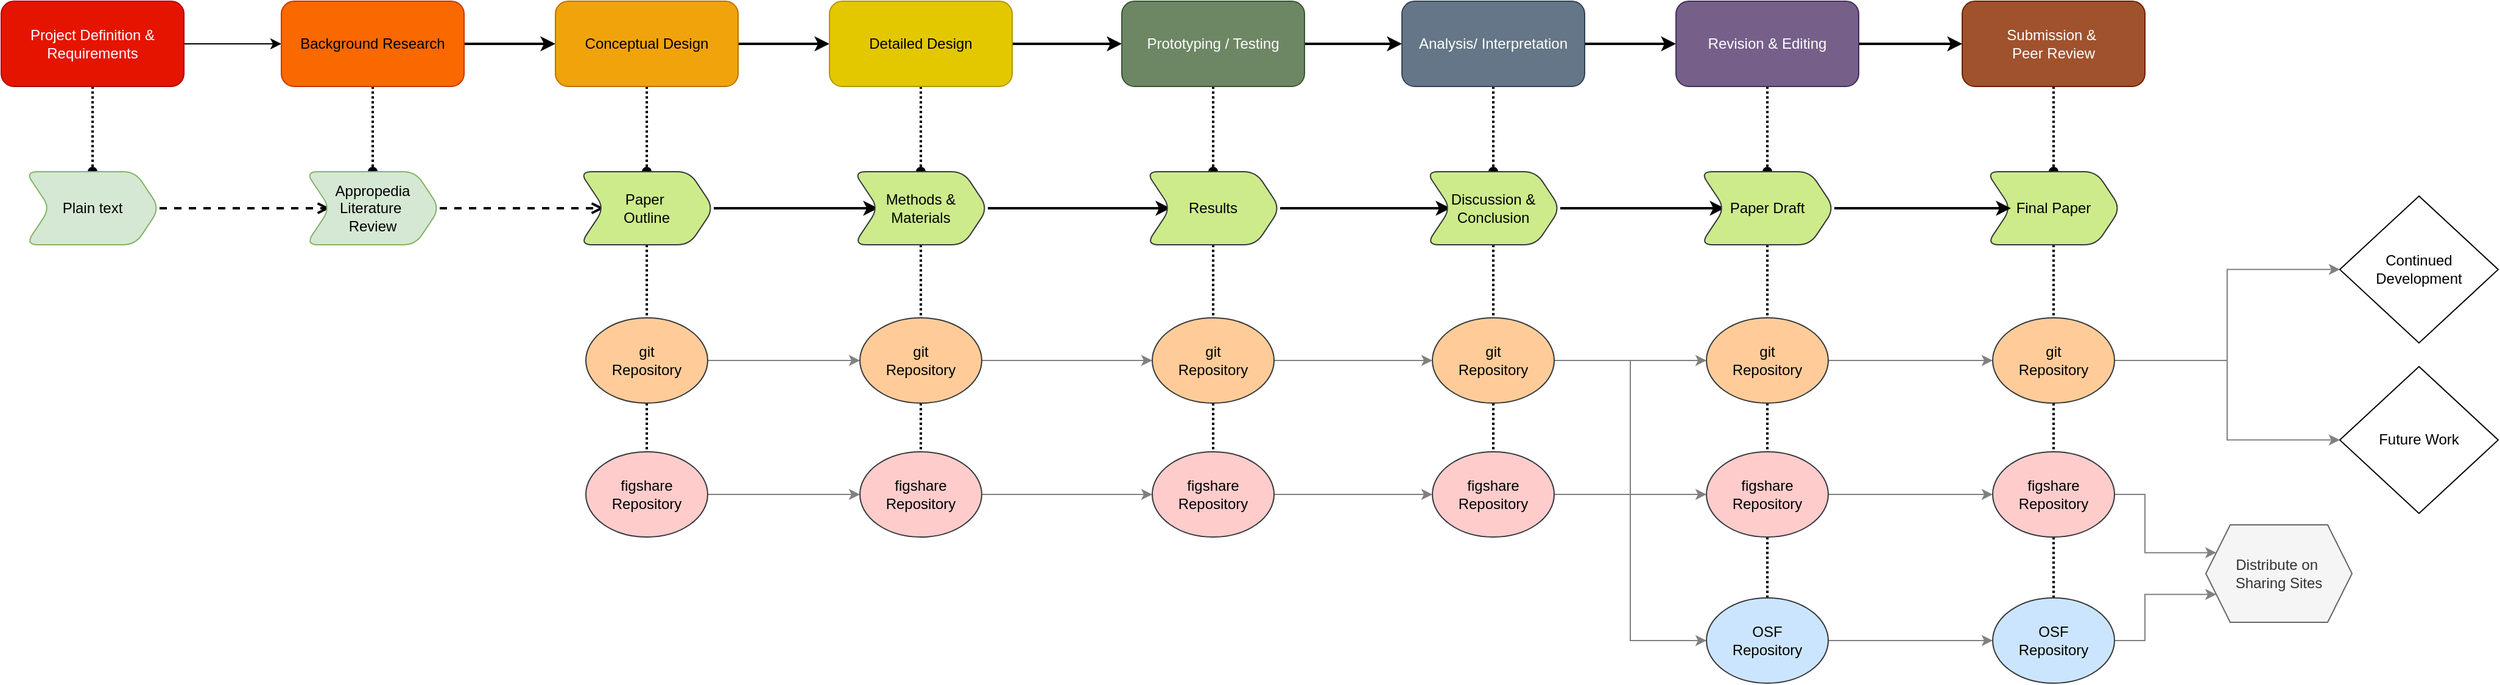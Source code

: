 <mxfile version="24.4.3" type="github">
  <diagram name="Page-1" id="Lw_mYggWUpvynAE3jcXI">
    <mxGraphModel dx="2390" dy="1243" grid="1" gridSize="10" guides="1" tooltips="1" connect="1" arrows="1" fold="1" page="1" pageScale="1" pageWidth="850" pageHeight="1100" math="0" shadow="0">
      <root>
        <mxCell id="0" />
        <mxCell id="1" parent="0" />
        <mxCell id="-PZHicZPpiV8ePJ1w-Mg-3" value="" style="edgeStyle=orthogonalEdgeStyle;rounded=0;orthogonalLoop=1;jettySize=auto;html=1;dashed=1;dashPattern=1 1;endArrow=oval;endFill=1;strokeWidth=2;" parent="1" source="-PZHicZPpiV8ePJ1w-Mg-1" target="-PZHicZPpiV8ePJ1w-Mg-2" edge="1">
          <mxGeometry relative="1" as="geometry" />
        </mxCell>
        <mxCell id="-PZHicZPpiV8ePJ1w-Mg-1" value="&lt;div&gt;Submission &amp;amp;&amp;nbsp;&lt;/div&gt;&lt;div&gt;Peer Review&lt;/div&gt;" style="rounded=1;whiteSpace=wrap;html=1;fillColor=#a0522d;fontColor=#ffffff;strokeColor=#6D1F00;" parent="1" vertex="1">
          <mxGeometry x="2010" y="350" width="150" height="70" as="geometry" />
        </mxCell>
        <mxCell id="-PZHicZPpiV8ePJ1w-Mg-70" value="" style="edgeStyle=orthogonalEdgeStyle;rounded=0;orthogonalLoop=1;jettySize=auto;html=1;dashed=1;dashPattern=1 1;endArrow=none;endFill=0;strokeWidth=2;" parent="1" source="-PZHicZPpiV8ePJ1w-Mg-2" target="-PZHicZPpiV8ePJ1w-Mg-49" edge="1">
          <mxGeometry relative="1" as="geometry" />
        </mxCell>
        <mxCell id="-PZHicZPpiV8ePJ1w-Mg-2" value="Final Paper" style="shape=step;perimeter=stepPerimeter;whiteSpace=wrap;html=1;fixedSize=1;rounded=1;fillColor=#cdeb8b;strokeColor=#36393d;" parent="1" vertex="1">
          <mxGeometry x="2030" y="490" width="110" height="60" as="geometry" />
        </mxCell>
        <mxCell id="-PZHicZPpiV8ePJ1w-Mg-4" value="" style="edgeStyle=orthogonalEdgeStyle;rounded=0;orthogonalLoop=1;jettySize=auto;html=1;dashed=1;endArrow=oval;endFill=1;dashPattern=1 1;strokeWidth=2;" parent="1" source="-PZHicZPpiV8ePJ1w-Mg-5" target="-PZHicZPpiV8ePJ1w-Mg-6" edge="1">
          <mxGeometry relative="1" as="geometry" />
        </mxCell>
        <mxCell id="-PZHicZPpiV8ePJ1w-Mg-32" value="" style="edgeStyle=orthogonalEdgeStyle;rounded=0;orthogonalLoop=1;jettySize=auto;html=1;strokeColor=default;" parent="1" source="-PZHicZPpiV8ePJ1w-Mg-5" target="-PZHicZPpiV8ePJ1w-Mg-8" edge="1">
          <mxGeometry relative="1" as="geometry" />
        </mxCell>
        <mxCell id="-PZHicZPpiV8ePJ1w-Mg-5" value="Project Definition &amp;amp; Requirements" style="rounded=1;whiteSpace=wrap;html=1;fillColor=#e51400;fontColor=#ffffff;strokeColor=#B20000;" parent="1" vertex="1">
          <mxGeometry x="400" y="350" width="150" height="70" as="geometry" />
        </mxCell>
        <mxCell id="-PZHicZPpiV8ePJ1w-Mg-25" style="edgeStyle=orthogonalEdgeStyle;rounded=0;orthogonalLoop=1;jettySize=auto;html=1;entryX=0;entryY=0.5;entryDx=0;entryDy=0;dashed=1;endArrow=open;endFill=0;strokeWidth=2;strokeColor=default;" parent="1" source="-PZHicZPpiV8ePJ1w-Mg-6" target="-PZHicZPpiV8ePJ1w-Mg-9" edge="1">
          <mxGeometry relative="1" as="geometry" />
        </mxCell>
        <mxCell id="-PZHicZPpiV8ePJ1w-Mg-6" value="Plain text" style="shape=step;perimeter=stepPerimeter;whiteSpace=wrap;html=1;fixedSize=1;rounded=1;fillColor=#d5e8d4;strokeColor=#82b366;" parent="1" vertex="1">
          <mxGeometry x="420" y="490" width="110" height="60" as="geometry" />
        </mxCell>
        <mxCell id="-PZHicZPpiV8ePJ1w-Mg-7" value="" style="edgeStyle=orthogonalEdgeStyle;rounded=0;orthogonalLoop=1;jettySize=auto;html=1;dashed=1;endArrow=oval;endFill=1;dashPattern=1 1;strokeWidth=2;" parent="1" source="-PZHicZPpiV8ePJ1w-Mg-8" target="-PZHicZPpiV8ePJ1w-Mg-9" edge="1">
          <mxGeometry relative="1" as="geometry" />
        </mxCell>
        <mxCell id="-PZHicZPpiV8ePJ1w-Mg-33" value="" style="edgeStyle=orthogonalEdgeStyle;rounded=0;orthogonalLoop=1;jettySize=auto;html=1;strokeWidth=2;strokeColor=default;" parent="1" source="-PZHicZPpiV8ePJ1w-Mg-8" target="-PZHicZPpiV8ePJ1w-Mg-11" edge="1">
          <mxGeometry relative="1" as="geometry" />
        </mxCell>
        <mxCell id="-PZHicZPpiV8ePJ1w-Mg-8" value="Background Research" style="rounded=1;whiteSpace=wrap;html=1;fillColor=#fa6800;fontColor=#000000;strokeColor=#C73500;" parent="1" vertex="1">
          <mxGeometry x="630" y="350" width="150" height="70" as="geometry" />
        </mxCell>
        <mxCell id="-PZHicZPpiV8ePJ1w-Mg-26" style="edgeStyle=orthogonalEdgeStyle;rounded=0;orthogonalLoop=1;jettySize=auto;html=1;entryX=0;entryY=0.5;entryDx=0;entryDy=0;dashed=1;endArrow=open;endFill=0;strokeWidth=2;strokeColor=default;" parent="1" source="-PZHicZPpiV8ePJ1w-Mg-9" target="-PZHicZPpiV8ePJ1w-Mg-12" edge="1">
          <mxGeometry relative="1" as="geometry" />
        </mxCell>
        <mxCell id="-PZHicZPpiV8ePJ1w-Mg-9" value="&lt;div&gt;Appropedia Literature&amp;nbsp;&lt;/div&gt;&lt;div&gt;Review &lt;/div&gt;" style="shape=step;perimeter=stepPerimeter;whiteSpace=wrap;html=1;fixedSize=1;rounded=1;fillColor=#d5e8d4;strokeColor=#82b366;" parent="1" vertex="1">
          <mxGeometry x="650" y="490" width="110" height="60" as="geometry" />
        </mxCell>
        <mxCell id="-PZHicZPpiV8ePJ1w-Mg-10" value="" style="edgeStyle=orthogonalEdgeStyle;rounded=0;orthogonalLoop=1;jettySize=auto;html=1;dashed=1;dashPattern=1 1;endArrow=oval;endFill=1;strokeWidth=2;" parent="1" source="-PZHicZPpiV8ePJ1w-Mg-11" target="-PZHicZPpiV8ePJ1w-Mg-12" edge="1">
          <mxGeometry relative="1" as="geometry" />
        </mxCell>
        <mxCell id="-PZHicZPpiV8ePJ1w-Mg-34" value="" style="edgeStyle=orthogonalEdgeStyle;rounded=0;orthogonalLoop=1;jettySize=auto;html=1;strokeWidth=2;strokeColor=default;" parent="1" source="-PZHicZPpiV8ePJ1w-Mg-11" target="-PZHicZPpiV8ePJ1w-Mg-14" edge="1">
          <mxGeometry relative="1" as="geometry" />
        </mxCell>
        <mxCell id="-PZHicZPpiV8ePJ1w-Mg-11" value="Conceptual Design" style="rounded=1;whiteSpace=wrap;html=1;fillColor=#f0a30a;fontColor=#000000;strokeColor=#BD7000;" parent="1" vertex="1">
          <mxGeometry x="855" y="350" width="150" height="70" as="geometry" />
        </mxCell>
        <mxCell id="-PZHicZPpiV8ePJ1w-Mg-27" style="edgeStyle=orthogonalEdgeStyle;rounded=0;orthogonalLoop=1;jettySize=auto;html=1;entryX=0;entryY=0.5;entryDx=0;entryDy=0;strokeWidth=2;strokeColor=default;" parent="1" source="-PZHicZPpiV8ePJ1w-Mg-12" target="-PZHicZPpiV8ePJ1w-Mg-15" edge="1">
          <mxGeometry relative="1" as="geometry" />
        </mxCell>
        <mxCell id="-PZHicZPpiV8ePJ1w-Mg-65" value="" style="edgeStyle=orthogonalEdgeStyle;rounded=0;orthogonalLoop=1;jettySize=auto;html=1;dashed=1;dashPattern=1 1;endArrow=none;endFill=0;strokeWidth=2;" parent="1" source="-PZHicZPpiV8ePJ1w-Mg-12" target="-PZHicZPpiV8ePJ1w-Mg-39" edge="1">
          <mxGeometry relative="1" as="geometry" />
        </mxCell>
        <mxCell id="-PZHicZPpiV8ePJ1w-Mg-12" value="&lt;div&gt;Paper&amp;nbsp;&lt;/div&gt;&lt;div&gt;Outline&lt;/div&gt;" style="shape=step;perimeter=stepPerimeter;whiteSpace=wrap;html=1;fixedSize=1;rounded=1;fillColor=#cdeb8b;strokeColor=#36393d;" parent="1" vertex="1">
          <mxGeometry x="875" y="490" width="110" height="60" as="geometry" />
        </mxCell>
        <mxCell id="-PZHicZPpiV8ePJ1w-Mg-13" value="" style="edgeStyle=orthogonalEdgeStyle;rounded=0;orthogonalLoop=1;jettySize=auto;html=1;dashed=1;dashPattern=1 1;endArrow=oval;endFill=1;strokeWidth=2;" parent="1" source="-PZHicZPpiV8ePJ1w-Mg-14" target="-PZHicZPpiV8ePJ1w-Mg-15" edge="1">
          <mxGeometry relative="1" as="geometry" />
        </mxCell>
        <mxCell id="-PZHicZPpiV8ePJ1w-Mg-35" value="" style="edgeStyle=orthogonalEdgeStyle;rounded=0;orthogonalLoop=1;jettySize=auto;html=1;strokeWidth=2;strokeColor=default;" parent="1" source="-PZHicZPpiV8ePJ1w-Mg-14" target="-PZHicZPpiV8ePJ1w-Mg-17" edge="1">
          <mxGeometry relative="1" as="geometry" />
        </mxCell>
        <mxCell id="-PZHicZPpiV8ePJ1w-Mg-14" value="Detailed Design" style="rounded=1;whiteSpace=wrap;html=1;fillColor=#e3c800;fontColor=#000000;strokeColor=#B09500;" parent="1" vertex="1">
          <mxGeometry x="1080" y="350" width="150" height="70" as="geometry" />
        </mxCell>
        <mxCell id="-PZHicZPpiV8ePJ1w-Mg-28" style="edgeStyle=orthogonalEdgeStyle;rounded=0;orthogonalLoop=1;jettySize=auto;html=1;entryX=0;entryY=0.5;entryDx=0;entryDy=0;strokeWidth=2;strokeColor=default;" parent="1" source="-PZHicZPpiV8ePJ1w-Mg-15" target="-PZHicZPpiV8ePJ1w-Mg-18" edge="1">
          <mxGeometry relative="1" as="geometry" />
        </mxCell>
        <mxCell id="-PZHicZPpiV8ePJ1w-Mg-66" value="" style="edgeStyle=orthogonalEdgeStyle;rounded=0;orthogonalLoop=1;jettySize=auto;html=1;dashed=1;dashPattern=1 1;endArrow=none;endFill=0;strokeWidth=2;" parent="1" source="-PZHicZPpiV8ePJ1w-Mg-15" target="-PZHicZPpiV8ePJ1w-Mg-41" edge="1">
          <mxGeometry relative="1" as="geometry" />
        </mxCell>
        <mxCell id="-PZHicZPpiV8ePJ1w-Mg-15" value="Methods &amp;amp; Materials" style="shape=step;perimeter=stepPerimeter;whiteSpace=wrap;html=1;fixedSize=1;rounded=1;fillColor=#cdeb8b;strokeColor=#36393d;" parent="1" vertex="1">
          <mxGeometry x="1100" y="490" width="110" height="60" as="geometry" />
        </mxCell>
        <mxCell id="-PZHicZPpiV8ePJ1w-Mg-16" value="" style="edgeStyle=orthogonalEdgeStyle;rounded=0;orthogonalLoop=1;jettySize=auto;html=1;dashed=1;dashPattern=1 1;endArrow=oval;endFill=1;strokeWidth=2;" parent="1" source="-PZHicZPpiV8ePJ1w-Mg-17" target="-PZHicZPpiV8ePJ1w-Mg-18" edge="1">
          <mxGeometry relative="1" as="geometry" />
        </mxCell>
        <mxCell id="-PZHicZPpiV8ePJ1w-Mg-36" value="" style="edgeStyle=orthogonalEdgeStyle;rounded=0;orthogonalLoop=1;jettySize=auto;html=1;strokeWidth=2;strokeColor=default;" parent="1" source="-PZHicZPpiV8ePJ1w-Mg-17" target="-PZHicZPpiV8ePJ1w-Mg-20" edge="1">
          <mxGeometry relative="1" as="geometry" />
        </mxCell>
        <mxCell id="-PZHicZPpiV8ePJ1w-Mg-17" value="Prototyping / Testing" style="rounded=1;whiteSpace=wrap;html=1;fillColor=#6d8764;fontColor=#ffffff;strokeColor=#3A5431;" parent="1" vertex="1">
          <mxGeometry x="1320" y="350" width="150" height="70" as="geometry" />
        </mxCell>
        <mxCell id="-PZHicZPpiV8ePJ1w-Mg-29" style="edgeStyle=orthogonalEdgeStyle;rounded=0;orthogonalLoop=1;jettySize=auto;html=1;entryX=0;entryY=0.5;entryDx=0;entryDy=0;strokeWidth=2;strokeColor=default;" parent="1" source="-PZHicZPpiV8ePJ1w-Mg-18" target="-PZHicZPpiV8ePJ1w-Mg-21" edge="1">
          <mxGeometry relative="1" as="geometry" />
        </mxCell>
        <mxCell id="-PZHicZPpiV8ePJ1w-Mg-67" value="" style="edgeStyle=orthogonalEdgeStyle;rounded=0;orthogonalLoop=1;jettySize=auto;html=1;dashed=1;dashPattern=1 1;endArrow=none;endFill=0;strokeWidth=2;" parent="1" source="-PZHicZPpiV8ePJ1w-Mg-18" target="-PZHicZPpiV8ePJ1w-Mg-43" edge="1">
          <mxGeometry relative="1" as="geometry" />
        </mxCell>
        <mxCell id="-PZHicZPpiV8ePJ1w-Mg-18" value="Results" style="shape=step;perimeter=stepPerimeter;whiteSpace=wrap;html=1;fixedSize=1;rounded=1;fillColor=#cdeb8b;strokeColor=#36393d;" parent="1" vertex="1">
          <mxGeometry x="1340" y="490" width="110" height="60" as="geometry" />
        </mxCell>
        <mxCell id="-PZHicZPpiV8ePJ1w-Mg-19" value="" style="edgeStyle=orthogonalEdgeStyle;rounded=0;orthogonalLoop=1;jettySize=auto;html=1;dashed=1;dashPattern=1 1;endArrow=oval;endFill=1;strokeWidth=2;" parent="1" source="-PZHicZPpiV8ePJ1w-Mg-20" target="-PZHicZPpiV8ePJ1w-Mg-21" edge="1">
          <mxGeometry relative="1" as="geometry" />
        </mxCell>
        <mxCell id="-PZHicZPpiV8ePJ1w-Mg-37" value="" style="edgeStyle=orthogonalEdgeStyle;rounded=0;orthogonalLoop=1;jettySize=auto;html=1;strokeWidth=2;strokeColor=default;" parent="1" source="-PZHicZPpiV8ePJ1w-Mg-20" target="-PZHicZPpiV8ePJ1w-Mg-23" edge="1">
          <mxGeometry relative="1" as="geometry" />
        </mxCell>
        <mxCell id="-PZHicZPpiV8ePJ1w-Mg-20" value="Analysis/ Interpretation" style="rounded=1;whiteSpace=wrap;html=1;fillColor=#647687;fontColor=#ffffff;strokeColor=#314354;" parent="1" vertex="1">
          <mxGeometry x="1550" y="350" width="150" height="70" as="geometry" />
        </mxCell>
        <mxCell id="-PZHicZPpiV8ePJ1w-Mg-68" value="" style="edgeStyle=orthogonalEdgeStyle;rounded=0;orthogonalLoop=1;jettySize=auto;html=1;dashed=1;dashPattern=1 1;endArrow=none;endFill=0;strokeWidth=2;" parent="1" source="-PZHicZPpiV8ePJ1w-Mg-21" target="-PZHicZPpiV8ePJ1w-Mg-45" edge="1">
          <mxGeometry relative="1" as="geometry" />
        </mxCell>
        <mxCell id="-PZHicZPpiV8ePJ1w-Mg-90" style="edgeStyle=orthogonalEdgeStyle;rounded=0;orthogonalLoop=1;jettySize=auto;html=1;entryX=0;entryY=0.5;entryDx=0;entryDy=0;strokeWidth=2;strokeColor=default;" parent="1" source="-PZHicZPpiV8ePJ1w-Mg-21" target="-PZHicZPpiV8ePJ1w-Mg-24" edge="1">
          <mxGeometry relative="1" as="geometry" />
        </mxCell>
        <mxCell id="-PZHicZPpiV8ePJ1w-Mg-21" value="Discussion &amp;amp; Conclusion" style="shape=step;perimeter=stepPerimeter;whiteSpace=wrap;html=1;fixedSize=1;rounded=1;fillColor=#cdeb8b;strokeColor=#36393d;" parent="1" vertex="1">
          <mxGeometry x="1570" y="490" width="110" height="60" as="geometry" />
        </mxCell>
        <mxCell id="-PZHicZPpiV8ePJ1w-Mg-22" value="" style="edgeStyle=orthogonalEdgeStyle;rounded=0;orthogonalLoop=1;jettySize=auto;html=1;dashed=1;dashPattern=1 1;endArrow=oval;endFill=1;strokeWidth=2;" parent="1" source="-PZHicZPpiV8ePJ1w-Mg-23" target="-PZHicZPpiV8ePJ1w-Mg-24" edge="1">
          <mxGeometry relative="1" as="geometry" />
        </mxCell>
        <mxCell id="-PZHicZPpiV8ePJ1w-Mg-38" value="" style="edgeStyle=orthogonalEdgeStyle;rounded=0;orthogonalLoop=1;jettySize=auto;html=1;strokeWidth=2;strokeColor=default;" parent="1" source="-PZHicZPpiV8ePJ1w-Mg-23" target="-PZHicZPpiV8ePJ1w-Mg-1" edge="1">
          <mxGeometry relative="1" as="geometry" />
        </mxCell>
        <mxCell id="-PZHicZPpiV8ePJ1w-Mg-23" value="Revision &amp;amp; Editing" style="rounded=1;whiteSpace=wrap;html=1;fillColor=#76608a;fontColor=#ffffff;strokeColor=#432D57;" parent="1" vertex="1">
          <mxGeometry x="1775" y="350" width="150" height="70" as="geometry" />
        </mxCell>
        <mxCell id="-PZHicZPpiV8ePJ1w-Mg-69" value="" style="edgeStyle=orthogonalEdgeStyle;rounded=0;orthogonalLoop=1;jettySize=auto;html=1;dashed=1;dashPattern=1 1;endArrow=none;endFill=0;strokeWidth=2;" parent="1" source="-PZHicZPpiV8ePJ1w-Mg-24" target="-PZHicZPpiV8ePJ1w-Mg-47" edge="1">
          <mxGeometry relative="1" as="geometry" />
        </mxCell>
        <mxCell id="-PZHicZPpiV8ePJ1w-Mg-89" style="edgeStyle=orthogonalEdgeStyle;rounded=0;orthogonalLoop=1;jettySize=auto;html=1;strokeWidth=2;strokeColor=default;" parent="1" source="-PZHicZPpiV8ePJ1w-Mg-24" target="-PZHicZPpiV8ePJ1w-Mg-2" edge="1">
          <mxGeometry relative="1" as="geometry" />
        </mxCell>
        <mxCell id="-PZHicZPpiV8ePJ1w-Mg-24" value="&lt;div&gt;Paper Draft&lt;/div&gt;" style="shape=step;perimeter=stepPerimeter;whiteSpace=wrap;html=1;fixedSize=1;rounded=1;fillColor=#cdeb8b;strokeColor=#36393d;" parent="1" vertex="1">
          <mxGeometry x="1795" y="490" width="110" height="60" as="geometry" />
        </mxCell>
        <mxCell id="-PZHicZPpiV8ePJ1w-Mg-63" style="edgeStyle=orthogonalEdgeStyle;rounded=0;orthogonalLoop=1;jettySize=auto;html=1;entryX=0;entryY=0.5;entryDx=0;entryDy=0;strokeColor=#808080;" parent="1" source="-PZHicZPpiV8ePJ1w-Mg-39" target="-PZHicZPpiV8ePJ1w-Mg-41" edge="1">
          <mxGeometry relative="1" as="geometry" />
        </mxCell>
        <mxCell id="-PZHicZPpiV8ePJ1w-Mg-75" value="" style="edgeStyle=orthogonalEdgeStyle;rounded=0;orthogonalLoop=1;jettySize=auto;html=1;dashed=1;dashPattern=1 1;endArrow=none;endFill=0;strokeWidth=2;" parent="1" source="-PZHicZPpiV8ePJ1w-Mg-39" target="-PZHicZPpiV8ePJ1w-Mg-40" edge="1">
          <mxGeometry relative="1" as="geometry" />
        </mxCell>
        <mxCell id="-PZHicZPpiV8ePJ1w-Mg-39" value="&lt;div&gt;git&lt;/div&gt;&lt;div&gt;Repository&lt;/div&gt;" style="ellipse;whiteSpace=wrap;html=1;fillColor=#ffcc99;strokeColor=#36393d;" parent="1" vertex="1">
          <mxGeometry x="880" y="610" width="100" height="70" as="geometry" />
        </mxCell>
        <mxCell id="-PZHicZPpiV8ePJ1w-Mg-64" style="edgeStyle=orthogonalEdgeStyle;rounded=0;orthogonalLoop=1;jettySize=auto;html=1;entryX=0;entryY=0.5;entryDx=0;entryDy=0;fillColor=#647687;strokeColor=#808080;" parent="1" source="-PZHicZPpiV8ePJ1w-Mg-40" target="-PZHicZPpiV8ePJ1w-Mg-42" edge="1">
          <mxGeometry relative="1" as="geometry" />
        </mxCell>
        <mxCell id="-PZHicZPpiV8ePJ1w-Mg-40" value="&lt;div&gt;figshare&lt;br&gt;&lt;/div&gt;&lt;div&gt;Repository&lt;/div&gt;" style="ellipse;whiteSpace=wrap;html=1;fillColor=#ffcccc;strokeColor=#36393d;" parent="1" vertex="1">
          <mxGeometry x="880" y="720" width="100" height="70" as="geometry" />
        </mxCell>
        <mxCell id="-PZHicZPpiV8ePJ1w-Mg-61" style="edgeStyle=orthogonalEdgeStyle;rounded=0;orthogonalLoop=1;jettySize=auto;html=1;entryX=0;entryY=0.5;entryDx=0;entryDy=0;strokeColor=#808080;" parent="1" source="-PZHicZPpiV8ePJ1w-Mg-41" target="-PZHicZPpiV8ePJ1w-Mg-43" edge="1">
          <mxGeometry relative="1" as="geometry" />
        </mxCell>
        <mxCell id="-PZHicZPpiV8ePJ1w-Mg-76" value="" style="edgeStyle=orthogonalEdgeStyle;rounded=0;orthogonalLoop=1;jettySize=auto;html=1;dashed=1;dashPattern=1 1;endArrow=none;endFill=0;strokeWidth=2;" parent="1" source="-PZHicZPpiV8ePJ1w-Mg-41" target="-PZHicZPpiV8ePJ1w-Mg-42" edge="1">
          <mxGeometry relative="1" as="geometry" />
        </mxCell>
        <mxCell id="-PZHicZPpiV8ePJ1w-Mg-41" value="&lt;div&gt;git&lt;/div&gt;&lt;div&gt;Repository&lt;/div&gt;" style="ellipse;whiteSpace=wrap;html=1;fillColor=#ffcc99;strokeColor=#36393d;" parent="1" vertex="1">
          <mxGeometry x="1105" y="610" width="100" height="70" as="geometry" />
        </mxCell>
        <mxCell id="-PZHicZPpiV8ePJ1w-Mg-62" style="edgeStyle=orthogonalEdgeStyle;rounded=0;orthogonalLoop=1;jettySize=auto;html=1;entryX=0;entryY=0.5;entryDx=0;entryDy=0;fillColor=#647687;strokeColor=#808080;" parent="1" source="-PZHicZPpiV8ePJ1w-Mg-42" target="-PZHicZPpiV8ePJ1w-Mg-44" edge="1">
          <mxGeometry relative="1" as="geometry" />
        </mxCell>
        <mxCell id="-PZHicZPpiV8ePJ1w-Mg-42" value="&lt;div&gt;figshare&lt;br&gt;&lt;/div&gt;&lt;div&gt;Repository&lt;/div&gt;" style="ellipse;whiteSpace=wrap;html=1;fillColor=#ffcccc;strokeColor=#36393d;" parent="1" vertex="1">
          <mxGeometry x="1105" y="720" width="100" height="70" as="geometry" />
        </mxCell>
        <mxCell id="-PZHicZPpiV8ePJ1w-Mg-59" style="edgeStyle=orthogonalEdgeStyle;rounded=0;orthogonalLoop=1;jettySize=auto;html=1;entryX=0;entryY=0.5;entryDx=0;entryDy=0;strokeColor=#808080;" parent="1" source="-PZHicZPpiV8ePJ1w-Mg-43" target="-PZHicZPpiV8ePJ1w-Mg-45" edge="1">
          <mxGeometry relative="1" as="geometry" />
        </mxCell>
        <mxCell id="-PZHicZPpiV8ePJ1w-Mg-77" value="" style="edgeStyle=orthogonalEdgeStyle;rounded=0;orthogonalLoop=1;jettySize=auto;html=1;dashed=1;dashPattern=1 1;endArrow=none;endFill=0;strokeWidth=2;" parent="1" source="-PZHicZPpiV8ePJ1w-Mg-43" target="-PZHicZPpiV8ePJ1w-Mg-44" edge="1">
          <mxGeometry relative="1" as="geometry" />
        </mxCell>
        <mxCell id="-PZHicZPpiV8ePJ1w-Mg-43" value="&lt;div&gt;git&lt;/div&gt;&lt;div&gt;Repository&lt;/div&gt;" style="ellipse;whiteSpace=wrap;html=1;fillColor=#ffcc99;strokeColor=#36393d;" parent="1" vertex="1">
          <mxGeometry x="1345" y="610" width="100" height="70" as="geometry" />
        </mxCell>
        <mxCell id="-PZHicZPpiV8ePJ1w-Mg-60" style="edgeStyle=orthogonalEdgeStyle;rounded=0;orthogonalLoop=1;jettySize=auto;html=1;entryX=0;entryY=0.5;entryDx=0;entryDy=0;fillColor=#647687;strokeColor=#808080;" parent="1" source="-PZHicZPpiV8ePJ1w-Mg-44" target="-PZHicZPpiV8ePJ1w-Mg-46" edge="1">
          <mxGeometry relative="1" as="geometry" />
        </mxCell>
        <mxCell id="-PZHicZPpiV8ePJ1w-Mg-44" value="&lt;div&gt;figshare&lt;br&gt;&lt;/div&gt;&lt;div&gt;Repository&lt;/div&gt;" style="ellipse;whiteSpace=wrap;html=1;fillColor=#ffcccc;strokeColor=#36393d;" parent="1" vertex="1">
          <mxGeometry x="1345" y="720" width="100" height="70" as="geometry" />
        </mxCell>
        <mxCell id="-PZHicZPpiV8ePJ1w-Mg-51" style="edgeStyle=orthogonalEdgeStyle;rounded=0;orthogonalLoop=1;jettySize=auto;html=1;entryX=0;entryY=0.5;entryDx=0;entryDy=0;strokeColor=#808080;" parent="1" source="-PZHicZPpiV8ePJ1w-Mg-45" target="-PZHicZPpiV8ePJ1w-Mg-47" edge="1">
          <mxGeometry relative="1" as="geometry" />
        </mxCell>
        <mxCell id="-PZHicZPpiV8ePJ1w-Mg-54" style="edgeStyle=orthogonalEdgeStyle;rounded=0;orthogonalLoop=1;jettySize=auto;html=1;entryX=0;entryY=0.5;entryDx=0;entryDy=0;strokeColor=#808080;" parent="1" source="-PZHicZPpiV8ePJ1w-Mg-45" target="-PZHicZPpiV8ePJ1w-Mg-52" edge="1">
          <mxGeometry relative="1" as="geometry" />
        </mxCell>
        <mxCell id="-PZHicZPpiV8ePJ1w-Mg-78" style="edgeStyle=orthogonalEdgeStyle;rounded=0;orthogonalLoop=1;jettySize=auto;html=1;entryX=0.5;entryY=0;entryDx=0;entryDy=0;strokeWidth=2;endArrow=none;endFill=0;dashed=1;dashPattern=1 1;" parent="1" source="-PZHicZPpiV8ePJ1w-Mg-45" target="-PZHicZPpiV8ePJ1w-Mg-46" edge="1">
          <mxGeometry relative="1" as="geometry" />
        </mxCell>
        <mxCell id="-PZHicZPpiV8ePJ1w-Mg-45" value="&lt;div&gt;git&lt;/div&gt;&lt;div&gt;Repository&lt;/div&gt;" style="ellipse;whiteSpace=wrap;html=1;fillColor=#ffcc99;strokeColor=#36393d;" parent="1" vertex="1">
          <mxGeometry x="1575" y="610" width="100" height="70" as="geometry" />
        </mxCell>
        <mxCell id="-PZHicZPpiV8ePJ1w-Mg-55" style="edgeStyle=orthogonalEdgeStyle;rounded=0;orthogonalLoop=1;jettySize=auto;html=1;entryX=0;entryY=0.5;entryDx=0;entryDy=0;fillColor=#647687;strokeColor=#808080;" parent="1" source="-PZHicZPpiV8ePJ1w-Mg-46" target="-PZHicZPpiV8ePJ1w-Mg-48" edge="1">
          <mxGeometry relative="1" as="geometry" />
        </mxCell>
        <mxCell id="-PZHicZPpiV8ePJ1w-Mg-46" value="&lt;div&gt;figshare&lt;br&gt;&lt;/div&gt;&lt;div&gt;Repository&lt;/div&gt;" style="ellipse;whiteSpace=wrap;html=1;fillColor=#ffcccc;strokeColor=#36393d;" parent="1" vertex="1">
          <mxGeometry x="1575" y="720" width="100" height="70" as="geometry" />
        </mxCell>
        <mxCell id="-PZHicZPpiV8ePJ1w-Mg-56" style="edgeStyle=orthogonalEdgeStyle;rounded=0;orthogonalLoop=1;jettySize=auto;html=1;entryX=0;entryY=0.5;entryDx=0;entryDy=0;strokeColor=#808080;" parent="1" source="-PZHicZPpiV8ePJ1w-Mg-47" target="-PZHicZPpiV8ePJ1w-Mg-49" edge="1">
          <mxGeometry relative="1" as="geometry" />
        </mxCell>
        <mxCell id="-PZHicZPpiV8ePJ1w-Mg-71" value="" style="edgeStyle=orthogonalEdgeStyle;rounded=0;orthogonalLoop=1;jettySize=auto;html=1;dashed=1;dashPattern=1 1;endArrow=none;endFill=0;strokeWidth=2;" parent="1" source="-PZHicZPpiV8ePJ1w-Mg-47" target="-PZHicZPpiV8ePJ1w-Mg-48" edge="1">
          <mxGeometry relative="1" as="geometry" />
        </mxCell>
        <mxCell id="-PZHicZPpiV8ePJ1w-Mg-47" value="&lt;div&gt;git&lt;/div&gt;&lt;div&gt;Repository&lt;br&gt;&lt;/div&gt;" style="ellipse;whiteSpace=wrap;html=1;fillColor=#ffcc99;strokeColor=#36393d;" parent="1" vertex="1">
          <mxGeometry x="1800" y="610" width="100" height="70" as="geometry" />
        </mxCell>
        <mxCell id="-PZHicZPpiV8ePJ1w-Mg-57" style="edgeStyle=orthogonalEdgeStyle;rounded=0;orthogonalLoop=1;jettySize=auto;html=1;entryX=0;entryY=0.5;entryDx=0;entryDy=0;fillColor=#647687;strokeColor=#808080;" parent="1" source="-PZHicZPpiV8ePJ1w-Mg-48" target="-PZHicZPpiV8ePJ1w-Mg-50" edge="1">
          <mxGeometry relative="1" as="geometry" />
        </mxCell>
        <mxCell id="-PZHicZPpiV8ePJ1w-Mg-73" value="" style="edgeStyle=orthogonalEdgeStyle;rounded=0;orthogonalLoop=1;jettySize=auto;html=1;dashed=1;dashPattern=1 1;endArrow=none;endFill=0;strokeWidth=2;" parent="1" source="-PZHicZPpiV8ePJ1w-Mg-48" target="-PZHicZPpiV8ePJ1w-Mg-52" edge="1">
          <mxGeometry relative="1" as="geometry" />
        </mxCell>
        <mxCell id="-PZHicZPpiV8ePJ1w-Mg-48" value="&lt;div&gt;figshare&lt;br&gt;&lt;/div&gt;&lt;div&gt;Repository&lt;/div&gt;" style="ellipse;whiteSpace=wrap;html=1;fillColor=#ffcccc;strokeColor=#36393d;" parent="1" vertex="1">
          <mxGeometry x="1800" y="720" width="100" height="70" as="geometry" />
        </mxCell>
        <mxCell id="-PZHicZPpiV8ePJ1w-Mg-72" value="" style="edgeStyle=orthogonalEdgeStyle;rounded=0;orthogonalLoop=1;jettySize=auto;html=1;dashed=1;dashPattern=1 1;endArrow=none;endFill=0;strokeWidth=2;" parent="1" source="-PZHicZPpiV8ePJ1w-Mg-49" target="-PZHicZPpiV8ePJ1w-Mg-50" edge="1">
          <mxGeometry relative="1" as="geometry" />
        </mxCell>
        <mxCell id="-PZHicZPpiV8ePJ1w-Mg-84" value="" style="edgeStyle=orthogonalEdgeStyle;rounded=0;orthogonalLoop=1;jettySize=auto;html=1;strokeColor=#808080;" parent="1" source="-PZHicZPpiV8ePJ1w-Mg-49" target="-PZHicZPpiV8ePJ1w-Mg-83" edge="1">
          <mxGeometry relative="1" as="geometry" />
        </mxCell>
        <mxCell id="y18D1yPqfQXinvtSaekx-2" style="edgeStyle=orthogonalEdgeStyle;rounded=0;orthogonalLoop=1;jettySize=auto;html=1;entryX=0;entryY=0.5;entryDx=0;entryDy=0;strokeColor=#808080;" edge="1" parent="1" source="-PZHicZPpiV8ePJ1w-Mg-49" target="y18D1yPqfQXinvtSaekx-1">
          <mxGeometry relative="1" as="geometry" />
        </mxCell>
        <mxCell id="-PZHicZPpiV8ePJ1w-Mg-49" value="&lt;div&gt;git&lt;/div&gt;&lt;div&gt;Repository&lt;br&gt;&lt;/div&gt;" style="ellipse;whiteSpace=wrap;html=1;fillColor=#ffcc99;strokeColor=#36393d;" parent="1" vertex="1">
          <mxGeometry x="2035" y="610" width="100" height="70" as="geometry" />
        </mxCell>
        <mxCell id="-PZHicZPpiV8ePJ1w-Mg-74" value="" style="edgeStyle=orthogonalEdgeStyle;rounded=0;orthogonalLoop=1;jettySize=auto;html=1;dashed=1;dashPattern=1 1;endArrow=none;endFill=0;strokeWidth=2;" parent="1" source="-PZHicZPpiV8ePJ1w-Mg-50" target="-PZHicZPpiV8ePJ1w-Mg-53" edge="1">
          <mxGeometry relative="1" as="geometry" />
        </mxCell>
        <mxCell id="y18D1yPqfQXinvtSaekx-4" style="edgeStyle=orthogonalEdgeStyle;rounded=0;orthogonalLoop=1;jettySize=auto;html=1;entryX=0;entryY=0.25;entryDx=0;entryDy=0;strokeColor=#808080;" edge="1" parent="1" source="-PZHicZPpiV8ePJ1w-Mg-50" target="y18D1yPqfQXinvtSaekx-3">
          <mxGeometry relative="1" as="geometry">
            <Array as="points">
              <mxPoint x="2160" y="755" />
              <mxPoint x="2160" y="803" />
            </Array>
          </mxGeometry>
        </mxCell>
        <mxCell id="-PZHicZPpiV8ePJ1w-Mg-50" value="&lt;div&gt;figshare&lt;br&gt;&lt;/div&gt;&lt;div&gt;Repository&lt;/div&gt;" style="ellipse;whiteSpace=wrap;html=1;fillColor=#ffcccc;strokeColor=#36393d;" parent="1" vertex="1">
          <mxGeometry x="2035" y="720" width="100" height="70" as="geometry" />
        </mxCell>
        <mxCell id="-PZHicZPpiV8ePJ1w-Mg-58" style="edgeStyle=orthogonalEdgeStyle;rounded=0;orthogonalLoop=1;jettySize=auto;html=1;entryX=0;entryY=0.5;entryDx=0;entryDy=0;strokeColor=#808080;" parent="1" source="-PZHicZPpiV8ePJ1w-Mg-52" target="-PZHicZPpiV8ePJ1w-Mg-53" edge="1">
          <mxGeometry relative="1" as="geometry" />
        </mxCell>
        <mxCell id="-PZHicZPpiV8ePJ1w-Mg-52" value="&lt;div&gt;OSF&lt;/div&gt;&lt;div&gt;Repository&lt;/div&gt;" style="ellipse;whiteSpace=wrap;html=1;fillColor=#cce5ff;strokeColor=#36393d;" parent="1" vertex="1">
          <mxGeometry x="1800" y="840" width="100" height="70" as="geometry" />
        </mxCell>
        <mxCell id="y18D1yPqfQXinvtSaekx-5" style="edgeStyle=orthogonalEdgeStyle;rounded=0;orthogonalLoop=1;jettySize=auto;html=1;entryX=0;entryY=0.75;entryDx=0;entryDy=0;strokeColor=#808080;" edge="1" parent="1" source="-PZHicZPpiV8ePJ1w-Mg-53" target="y18D1yPqfQXinvtSaekx-3">
          <mxGeometry relative="1" as="geometry">
            <Array as="points">
              <mxPoint x="2160" y="875" />
              <mxPoint x="2160" y="837" />
            </Array>
          </mxGeometry>
        </mxCell>
        <mxCell id="-PZHicZPpiV8ePJ1w-Mg-53" value="&lt;div&gt;OSF&lt;/div&gt;&lt;div&gt;Repository&lt;/div&gt;" style="ellipse;whiteSpace=wrap;html=1;fillColor=#cce5ff;strokeColor=#36393d;" parent="1" vertex="1">
          <mxGeometry x="2035" y="840" width="100" height="70" as="geometry" />
        </mxCell>
        <mxCell id="-PZHicZPpiV8ePJ1w-Mg-83" value="&lt;div&gt;Continued Development&lt;/div&gt;" style="rhombus;whiteSpace=wrap;html=1;" parent="1" vertex="1">
          <mxGeometry x="2320" y="510.0" width="130" height="120.62" as="geometry" />
        </mxCell>
        <mxCell id="y18D1yPqfQXinvtSaekx-1" value="&lt;div&gt;Future Work&lt;br&gt;&lt;/div&gt;" style="rhombus;whiteSpace=wrap;html=1;" vertex="1" parent="1">
          <mxGeometry x="2320" y="650" width="130" height="120.62" as="geometry" />
        </mxCell>
        <mxCell id="y18D1yPqfQXinvtSaekx-3" value="&lt;div&gt;Distribute on&amp;nbsp;&lt;/div&gt;&lt;div&gt;Sharing Sites&lt;/div&gt;" style="shape=hexagon;perimeter=hexagonPerimeter2;whiteSpace=wrap;html=1;fixedSize=1;fillColor=#f5f5f5;fontColor=#333333;strokeColor=#666666;" vertex="1" parent="1">
          <mxGeometry x="2210" y="780" width="120" height="80" as="geometry" />
        </mxCell>
      </root>
    </mxGraphModel>
  </diagram>
</mxfile>
